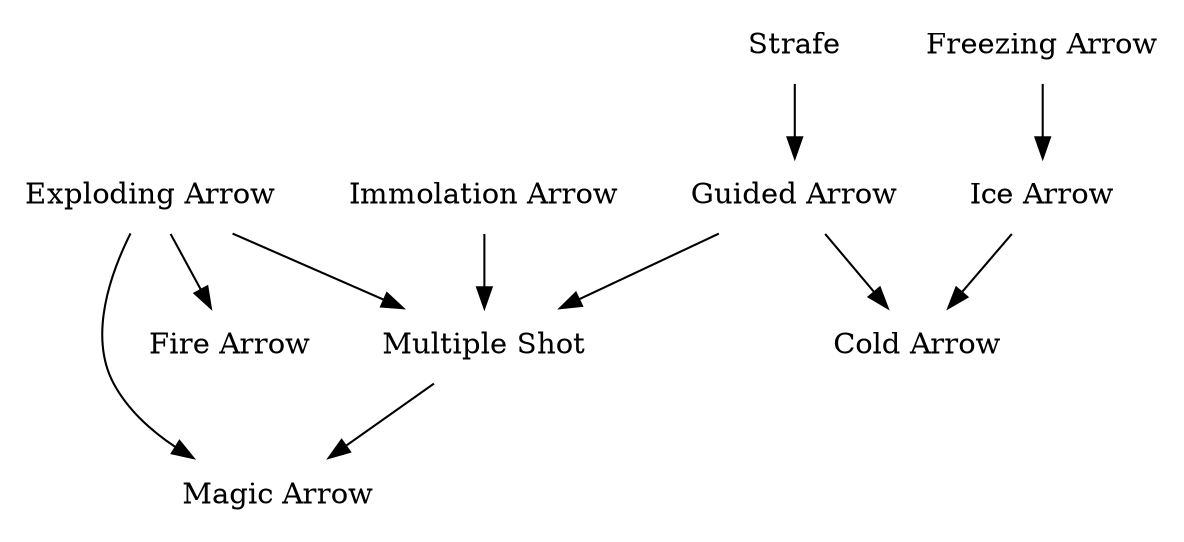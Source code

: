 digraph g {
        node [shape=plaintext]
		
		Magic_Arrow [label="Magic Arrow"]
		Fire_Arrow [label="Fire Arrow"]
		Exploding_Arrow [label="Exploding Arrow"]
		Multiple_Shot [label="Multiple Shot"]
		Cold_Arrow [label="Cold Arrow"]
		Ice_Arrow [label="Ice Arrow"]
		Guided_Arrow [label="Guided Arrow"]
		Immolation_Arrow [label="Immolation Arrow"]
		Strafe [label="Strafe"]
		Freezing_Arrow [label="Freezing Arrow"]

		Multiple_Shot -> Magic_Arrow
		Exploding_Arrow -> Magic_Arrow
		Exploding_Arrow -> Fire_Arrow
		Exploding_Arrow -> Multiple_Shot
		
		Ice_Arrow -> Cold_Arrow
		Guided_Arrow -> Cold_Arrow
		Guided_Arrow -> Multiple_Shot
		
		Immolation_Arrow -> Multiple_Shot
		
		Strafe -> Guided_Arrow
		
		Freezing_Arrow -> Ice_Arrow
		
		{ rank=1; Magic_Arrow Fire_Arrow }
		{ rank=6; Cold_Arrow Multiple_Shot }
		{ rank=12; Exploding_Arrow }
		{ rank=18; Ice_Arrow Guided_Arrow }
		{ rank=24; Strafe Immolation_Arrow }
		{ rank=30; Freezing_Arrow }

}

